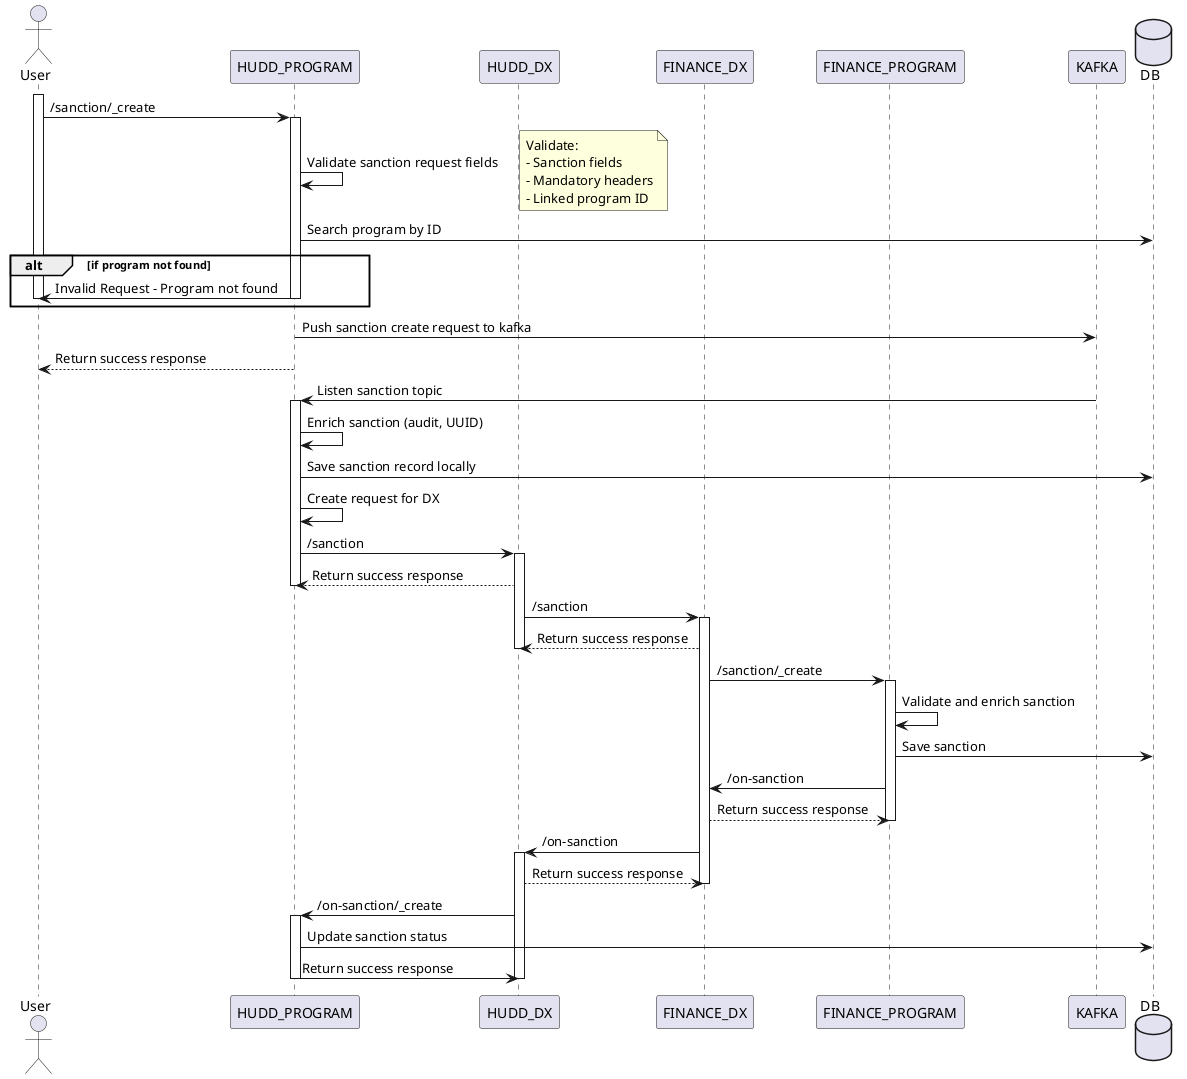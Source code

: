@startuml
'title: Sanction Create Flow with Program Validation using DIGIT Exchange

actor User as User order 0
participant HUDD_PROGRAM as HUDD_PROGRAM order 1
participant HUDD_DX as HUDD_DX order 2
participant FINANCE_DX as FINANCE_DX order 3
participant FINANCE_PROGRAM as FINANCE_PROGRAM order 4
participant KAFKA as KAFKA order 5
database DB as DB order 6

activate User
User -> HUDD_PROGRAM: /sanction/_create
activate HUDD_PROGRAM
HUDD_PROGRAM -> HUDD_PROGRAM: Validate sanction request fields

note right
Validate:
- Sanction fields
- Mandatory headers
- Linked program ID
end note

HUDD_PROGRAM -> DB: Search program by ID
alt if program not found
User <- HUDD_PROGRAM: Invalid Request - Program not found
deactivate HUDD_PROGRAM
deactivate User
end

HUDD_PROGRAM -> KAFKA: Push sanction create request to kafka
User <-- HUDD_PROGRAM: Return success response
deactivate HUDD_PROGRAM
deactivate User

HUDD_PROGRAM <- KAFKA: Listen sanction topic
activate HUDD_PROGRAM
HUDD_PROGRAM -> HUDD_PROGRAM: Enrich sanction (audit, UUID)
HUDD_PROGRAM -> DB: Save sanction record locally
HUDD_PROGRAM -> HUDD_PROGRAM: Create request for DX
HUDD_PROGRAM -> HUDD_DX: /sanction
activate HUDD_DX
HUDD_PROGRAM <-- HUDD_DX: Return success response
deactivate HUDD_PROGRAM

HUDD_DX -> FINANCE_DX: /sanction
activate FINANCE_DX
HUDD_DX <-- FINANCE_DX: Return success response
deactivate HUDD_DX

FINANCE_DX -> FINANCE_PROGRAM: /sanction/_create
activate FINANCE_PROGRAM
FINANCE_PROGRAM -> FINANCE_PROGRAM: Validate and enrich sanction
FINANCE_PROGRAM -> DB: Save sanction
FINANCE_PROGRAM -> FINANCE_DX: /on-sanction
FINANCE_PROGRAM <-- FINANCE_DX: Return success response
deactivate FINANCE_PROGRAM

FINANCE_DX -> HUDD_DX: /on-sanction
activate HUDD_DX
FINANCE_DX <-- HUDD_DX: Return success response
deactivate FINANCE_DX

HUDD_DX -> HUDD_PROGRAM: /on-sanction/_create
activate HUDD_PROGRAM
HUDD_PROGRAM -> DB: Update sanction status
HUDD_PROGRAM -> HUDD_DX: Return success response
deactivate HUDD_PROGRAM
deactivate HUDD_DX

@enduml